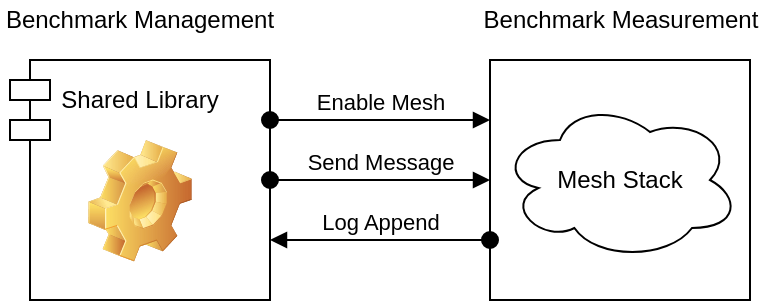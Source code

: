 <mxfile version="12.4.2" type="device" pages="1"><diagram id="C5RBs43oDa-KdzZeNtuy" name="Page-1"><mxGraphModel dx="488" dy="282" grid="1" gridSize="10" guides="1" tooltips="1" connect="1" arrows="1" fold="1" page="1" pageScale="1" pageWidth="827" pageHeight="1169" math="0" shadow="0"><root><mxCell id="WIyWlLk6GJQsqaUBKTNV-0"/><mxCell id="WIyWlLk6GJQsqaUBKTNV-1" parent="WIyWlLk6GJQsqaUBKTNV-0"/><mxCell id="T1TgPZ7o4uVTxcpo0wri-1" value="" style="shape=module;align=center;spacingLeft=20;align=center;verticalAlign=top;" parent="WIyWlLk6GJQsqaUBKTNV-1" vertex="1"><mxGeometry x="210" y="170" width="130" height="120" as="geometry"/></mxCell><mxCell id="T1TgPZ7o4uVTxcpo0wri-3" value="Enable Mesh" style="html=1;verticalAlign=bottom;startArrow=oval;startFill=1;endArrow=block;startSize=8;exitX=1;exitY=0.25;exitDx=0;exitDy=0;entryX=0;entryY=0.25;entryDx=0;entryDy=0;" parent="WIyWlLk6GJQsqaUBKTNV-1" source="T1TgPZ7o4uVTxcpo0wri-1" target="T1TgPZ7o4uVTxcpo0wri-8" edge="1"><mxGeometry width="60" relative="1" as="geometry"><mxPoint x="340" y="235" as="sourcePoint"/><mxPoint x="440" y="208" as="targetPoint"/></mxGeometry></mxCell><mxCell id="T1TgPZ7o4uVTxcpo0wri-4" value="Send Message" style="html=1;verticalAlign=bottom;startArrow=oval;startFill=1;endArrow=block;startSize=8;exitX=1;exitY=0.5;exitDx=0;exitDy=0;entryX=0;entryY=0.5;entryDx=0;entryDy=0;" parent="WIyWlLk6GJQsqaUBKTNV-1" source="T1TgPZ7o4uVTxcpo0wri-1" target="T1TgPZ7o4uVTxcpo0wri-8" edge="1"><mxGeometry width="60" relative="1" as="geometry"><mxPoint x="350" y="235" as="sourcePoint"/><mxPoint x="440" y="235" as="targetPoint"/></mxGeometry></mxCell><mxCell id="T1TgPZ7o4uVTxcpo0wri-6" value="" style="shape=image;html=1;verticalLabelPosition=bottom;verticalAlign=top;imageAspect=1;aspect=fixed;image=img/clipart/Gear_128x128.png" parent="WIyWlLk6GJQsqaUBKTNV-1" vertex="1"><mxGeometry x="249" y="210" width="52" height="61" as="geometry"/></mxCell><mxCell id="T1TgPZ7o4uVTxcpo0wri-8" value="Mesh Stack" style="html=1;whiteSpace=wrap;container=1;recursiveResize=0;collapsible=0;" parent="WIyWlLk6GJQsqaUBKTNV-1" vertex="1"><mxGeometry x="450" y="170" width="130" height="120" as="geometry"/></mxCell><mxCell id="T1TgPZ7o4uVTxcpo0wri-10" value="" style="ellipse;shape=cloud;whiteSpace=wrap;html=1;fillColor=none;" parent="T1TgPZ7o4uVTxcpo0wri-8" vertex="1"><mxGeometry x="5" y="20" width="120" height="80" as="geometry"/></mxCell><mxCell id="T1TgPZ7o4uVTxcpo0wri-11" value="Benchmark Management" style="text;html=1;strokeColor=none;fillColor=none;align=center;verticalAlign=middle;whiteSpace=wrap;rounded=0;" parent="WIyWlLk6GJQsqaUBKTNV-1" vertex="1"><mxGeometry x="205" y="140" width="140" height="20" as="geometry"/></mxCell><mxCell id="T1TgPZ7o4uVTxcpo0wri-12" value="Benchmark Measurement" style="text;html=1;strokeColor=none;fillColor=none;align=center;verticalAlign=middle;whiteSpace=wrap;rounded=0;" parent="WIyWlLk6GJQsqaUBKTNV-1" vertex="1"><mxGeometry x="437.5" y="140" width="155" height="20" as="geometry"/></mxCell><mxCell id="2y0TgddHCIJdd9xrgqbr-0" value="Shared Library" style="text;html=1;strokeColor=none;fillColor=none;align=center;verticalAlign=middle;whiteSpace=wrap;rounded=0;" vertex="1" parent="WIyWlLk6GJQsqaUBKTNV-1"><mxGeometry x="230" y="180" width="90" height="20" as="geometry"/></mxCell><mxCell id="T1TgPZ7o4uVTxcpo0wri-5" value="Log Append" style="html=1;verticalAlign=bottom;startArrow=oval;startFill=1;endArrow=block;startSize=8;entryX=1;entryY=0.75;entryDx=0;entryDy=0;exitX=0;exitY=0.75;exitDx=0;exitDy=0;" parent="WIyWlLk6GJQsqaUBKTNV-1" source="T1TgPZ7o4uVTxcpo0wri-8" target="T1TgPZ7o4uVTxcpo0wri-1" edge="1"><mxGeometry width="60" relative="1" as="geometry"><mxPoint x="440" y="263" as="sourcePoint"/><mxPoint x="380" y="321" as="targetPoint"/></mxGeometry></mxCell></root></mxGraphModel></diagram></mxfile>